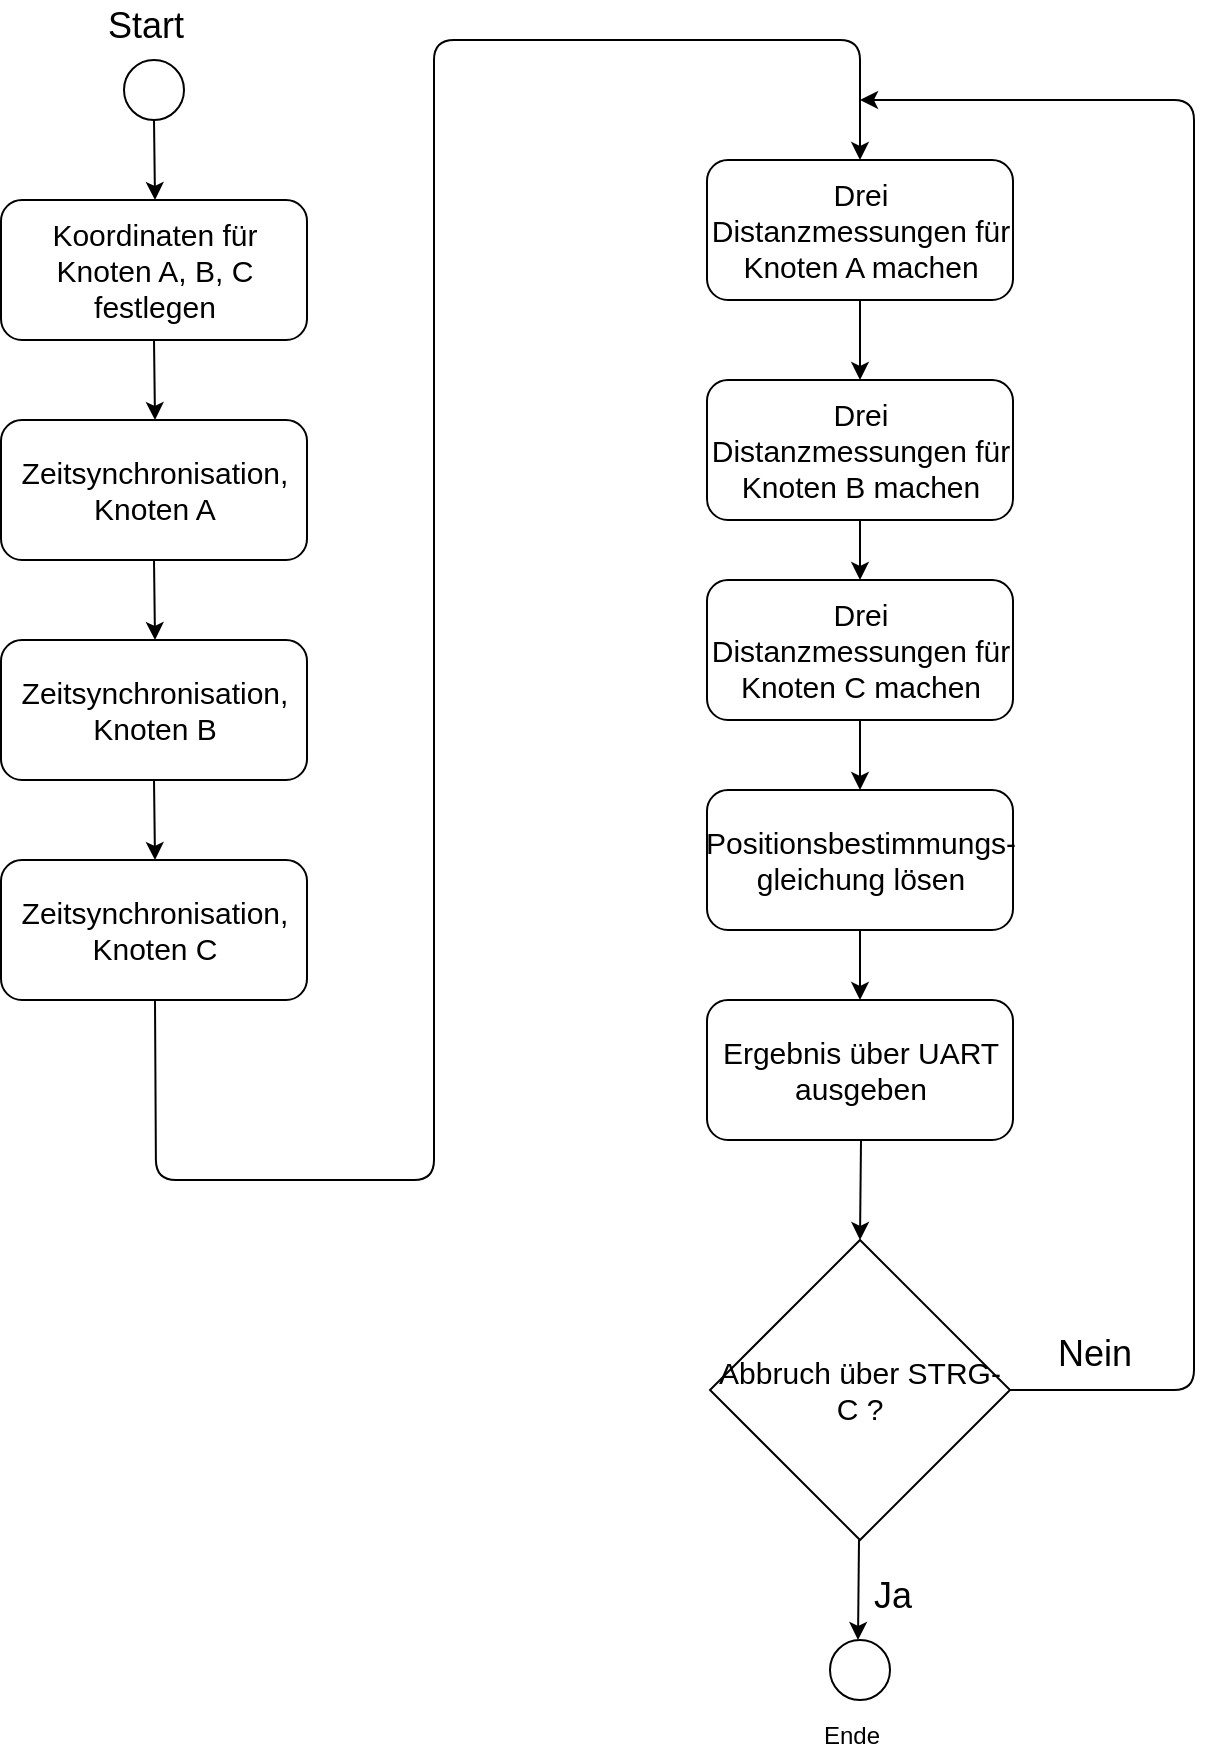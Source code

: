 <mxfile version="11.2.9" type="device" pages="1"><diagram id="byqmfn6idiw8BSmpiEM_" name="Page-1"><mxGraphModel dx="1347" dy="762" grid="1" gridSize="10" guides="1" tooltips="1" connect="1" arrows="1" fold="1" page="1" pageScale="1" pageWidth="827" pageHeight="1169" math="0" shadow="0"><root><mxCell id="0"/><mxCell id="1" parent="0"/><mxCell id="YFlKB-1P_ajkkLILd62j-1" value="" style="ellipse;whiteSpace=wrap;html=1;aspect=fixed;" vertex="1" parent="1"><mxGeometry x="195" y="60" width="30" height="30" as="geometry"/></mxCell><mxCell id="YFlKB-1P_ajkkLILd62j-2" value="&lt;font style=&quot;font-size: 15px&quot;&gt;Zeitsynchronisation, Knoten A &lt;br&gt;&lt;/font&gt;" style="rounded=1;whiteSpace=wrap;html=1;" vertex="1" parent="1"><mxGeometry x="133.5" y="240" width="153" height="70" as="geometry"/></mxCell><mxCell id="YFlKB-1P_ajkkLILd62j-3" value="&lt;font style=&quot;font-size: 18px&quot;&gt;Start&lt;/font&gt;" style="text;html=1;resizable=0;points=[];autosize=1;align=left;verticalAlign=top;spacingTop=-4;" vertex="1" parent="1"><mxGeometry x="185" y="30" width="50" height="20" as="geometry"/></mxCell><mxCell id="YFlKB-1P_ajkkLILd62j-4" value="&lt;font style=&quot;font-size: 15px&quot;&gt;Zeitsynchronisation, Knoten B&lt;br&gt;&lt;/font&gt;" style="rounded=1;whiteSpace=wrap;html=1;" vertex="1" parent="1"><mxGeometry x="133.5" y="350" width="153" height="70" as="geometry"/></mxCell><mxCell id="YFlKB-1P_ajkkLILd62j-5" value="&lt;font style=&quot;font-size: 15px&quot;&gt;Zeitsynchronisation, Knoten C&lt;br&gt;&lt;/font&gt;" style="rounded=1;whiteSpace=wrap;html=1;" vertex="1" parent="1"><mxGeometry x="133.5" y="460" width="153" height="70" as="geometry"/></mxCell><mxCell id="YFlKB-1P_ajkkLILd62j-6" value="&lt;font style=&quot;font-size: 15px&quot;&gt;Drei Distanzmessungen für Knoten A machen&lt;/font&gt;" style="rounded=1;whiteSpace=wrap;html=1;" vertex="1" parent="1"><mxGeometry x="486.5" y="110" width="153" height="70" as="geometry"/></mxCell><mxCell id="YFlKB-1P_ajkkLILd62j-7" value="&lt;font style=&quot;font-size: 15px&quot;&gt;Drei Distanzmessungen für Knoten B machen&lt;/font&gt;" style="rounded=1;whiteSpace=wrap;html=1;" vertex="1" parent="1"><mxGeometry x="486.5" y="220" width="153" height="70" as="geometry"/></mxCell><mxCell id="YFlKB-1P_ajkkLILd62j-8" value="&lt;font style=&quot;font-size: 15px&quot;&gt;Drei Distanzmessungen für Knoten C machen&lt;/font&gt;" style="rounded=1;whiteSpace=wrap;html=1;" vertex="1" parent="1"><mxGeometry x="486.5" y="320" width="153" height="70" as="geometry"/></mxCell><mxCell id="YFlKB-1P_ajkkLILd62j-9" value="&lt;font style=&quot;font-size: 15px&quot;&gt;Positionsbestimmungs-gleichung lösen&lt;/font&gt;" style="rounded=1;whiteSpace=wrap;html=1;" vertex="1" parent="1"><mxGeometry x="486.5" y="425" width="153" height="70" as="geometry"/></mxCell><mxCell id="YFlKB-1P_ajkkLILd62j-10" value="&lt;font style=&quot;font-size: 15px&quot;&gt;Ergebnis über UART ausgeben&lt;/font&gt;" style="rounded=1;whiteSpace=wrap;html=1;" vertex="1" parent="1"><mxGeometry x="486.5" y="530" width="153" height="70" as="geometry"/></mxCell><mxCell id="YFlKB-1P_ajkkLILd62j-12" value="&lt;font style=&quot;font-size: 15px&quot;&gt;Koordinaten für Knoten A, B, C festlegen&lt;/font&gt;&lt;font style=&quot;font-size: 15px&quot;&gt;&lt;br&gt;&lt;/font&gt;" style="rounded=1;whiteSpace=wrap;html=1;" vertex="1" parent="1"><mxGeometry x="133.5" y="130" width="153" height="70" as="geometry"/></mxCell><mxCell id="YFlKB-1P_ajkkLILd62j-14" value="&lt;font style=&quot;font-size: 15px&quot;&gt;Abbruch über STRG-C ?&lt;/font&gt;" style="rhombus;whiteSpace=wrap;html=1;" vertex="1" parent="1"><mxGeometry x="488" y="650" width="150" height="150" as="geometry"/></mxCell><mxCell id="YFlKB-1P_ajkkLILd62j-21" value="" style="endArrow=classic;html=1;exitX=0.5;exitY=1;exitDx=0;exitDy=0;" edge="1" parent="1" source="YFlKB-1P_ajkkLILd62j-4"><mxGeometry width="50" height="50" relative="1" as="geometry"><mxPoint x="210" y="540" as="sourcePoint"/><mxPoint x="210.5" y="460" as="targetPoint"/><Array as="points"/></mxGeometry></mxCell><mxCell id="YFlKB-1P_ajkkLILd62j-25" value="" style="endArrow=classic;html=1;exitX=0.5;exitY=1;exitDx=0;exitDy=0;" edge="1" parent="1"><mxGeometry width="50" height="50" relative="1" as="geometry"><mxPoint x="210" y="90" as="sourcePoint"/><mxPoint x="210.5" y="130" as="targetPoint"/><Array as="points"/></mxGeometry></mxCell><mxCell id="YFlKB-1P_ajkkLILd62j-29" value="" style="endArrow=classic;html=1;exitX=0.5;exitY=1;exitDx=0;exitDy=0;" edge="1" parent="1" source="YFlKB-1P_ajkkLILd62j-12"><mxGeometry width="50" height="50" relative="1" as="geometry"><mxPoint x="240" y="200" as="sourcePoint"/><mxPoint x="210.5" y="240" as="targetPoint"/><Array as="points"/></mxGeometry></mxCell><mxCell id="YFlKB-1P_ajkkLILd62j-30" value="" style="endArrow=classic;html=1;exitX=0.5;exitY=1;exitDx=0;exitDy=0;" edge="1" parent="1" source="YFlKB-1P_ajkkLILd62j-2"><mxGeometry width="50" height="50" relative="1" as="geometry"><mxPoint x="226.5" y="320" as="sourcePoint"/><mxPoint x="210.5" y="350" as="targetPoint"/><Array as="points"/></mxGeometry></mxCell><mxCell id="YFlKB-1P_ajkkLILd62j-31" value="" style="endArrow=classic;html=1;exitX=0.5;exitY=1;exitDx=0;exitDy=0;entryX=0.5;entryY=0;entryDx=0;entryDy=0;" edge="1" parent="1" source="YFlKB-1P_ajkkLILd62j-6" target="YFlKB-1P_ajkkLILd62j-7"><mxGeometry width="50" height="50" relative="1" as="geometry"><mxPoint x="550" y="180" as="sourcePoint"/><mxPoint x="700" y="200" as="targetPoint"/><Array as="points"/></mxGeometry></mxCell><mxCell id="YFlKB-1P_ajkkLILd62j-33" value="" style="endArrow=classic;html=1;exitX=0.5;exitY=1;exitDx=0;exitDy=0;exitPerimeter=0;entryX=0.5;entryY=0;entryDx=0;entryDy=0;" edge="1" parent="1" source="YFlKB-1P_ajkkLILd62j-7" target="YFlKB-1P_ajkkLILd62j-8"><mxGeometry width="50" height="50" relative="1" as="geometry"><mxPoint x="563" y="280" as="sourcePoint"/><mxPoint x="533.5" y="320" as="targetPoint"/><Array as="points"/></mxGeometry></mxCell><mxCell id="YFlKB-1P_ajkkLILd62j-34" value="" style="endArrow=classic;html=1;exitX=0.5;exitY=1;exitDx=0;exitDy=0;entryX=0.5;entryY=0;entryDx=0;entryDy=0;" edge="1" parent="1" source="YFlKB-1P_ajkkLILd62j-8" target="YFlKB-1P_ajkkLILd62j-9"><mxGeometry width="50" height="50" relative="1" as="geometry"><mxPoint x="569.5" y="395" as="sourcePoint"/><mxPoint x="530" y="455" as="targetPoint"/><Array as="points"/></mxGeometry></mxCell><mxCell id="YFlKB-1P_ajkkLILd62j-35" value="" style="endArrow=classic;html=1;exitX=0.5;exitY=1;exitDx=0;exitDy=0;entryX=0.5;entryY=0;entryDx=0;entryDy=0;" edge="1" parent="1" source="YFlKB-1P_ajkkLILd62j-9" target="YFlKB-1P_ajkkLILd62j-10"><mxGeometry width="50" height="50" relative="1" as="geometry"><mxPoint x="721" y="470" as="sourcePoint"/><mxPoint x="720.5" y="540" as="targetPoint"/><Array as="points"/></mxGeometry></mxCell><mxCell id="YFlKB-1P_ajkkLILd62j-36" value="" style="endArrow=classic;html=1;" edge="1" parent="1"><mxGeometry width="50" height="50" relative="1" as="geometry"><mxPoint x="563.5" y="600" as="sourcePoint"/><mxPoint x="563" y="650" as="targetPoint"/><Array as="points"/></mxGeometry></mxCell><mxCell id="YFlKB-1P_ajkkLILd62j-37" value="" style="ellipse;whiteSpace=wrap;html=1;aspect=fixed;" vertex="1" parent="1"><mxGeometry x="548" y="850" width="30" height="30" as="geometry"/></mxCell><mxCell id="YFlKB-1P_ajkkLILd62j-38" value="Ende" style="text;html=1;resizable=0;points=[];autosize=1;align=left;verticalAlign=top;spacingTop=-4;" vertex="1" parent="1"><mxGeometry x="543" y="888" width="40" height="20" as="geometry"/></mxCell><mxCell id="YFlKB-1P_ajkkLILd62j-39" value="" style="endArrow=classic;html=1;" edge="1" parent="1"><mxGeometry width="50" height="50" relative="1" as="geometry"><mxPoint x="562.5" y="800" as="sourcePoint"/><mxPoint x="562" y="850" as="targetPoint"/><Array as="points"/></mxGeometry></mxCell><mxCell id="YFlKB-1P_ajkkLILd62j-40" value="" style="endArrow=classic;html=1;exitX=1;exitY=0.5;exitDx=0;exitDy=0;" edge="1" parent="1" source="YFlKB-1P_ajkkLILd62j-14"><mxGeometry width="50" height="50" relative="1" as="geometry"><mxPoint x="420.5" y="730" as="sourcePoint"/><mxPoint x="563" y="80" as="targetPoint"/><Array as="points"><mxPoint x="730" y="725"/><mxPoint x="730" y="80"/></Array></mxGeometry></mxCell><mxCell id="YFlKB-1P_ajkkLILd62j-41" value="" style="endArrow=classic;html=1;entryX=0.5;entryY=0;entryDx=0;entryDy=0;" edge="1" parent="1" target="YFlKB-1P_ajkkLILd62j-6"><mxGeometry width="50" height="50" relative="1" as="geometry"><mxPoint x="210.5" y="530" as="sourcePoint"/><mxPoint x="210" y="600" as="targetPoint"/><Array as="points"><mxPoint x="211" y="620"/><mxPoint x="350" y="620"/><mxPoint x="350" y="50"/><mxPoint x="563" y="50"/></Array></mxGeometry></mxCell><mxCell id="YFlKB-1P_ajkkLILd62j-42" value="&lt;font style=&quot;font-size: 18px&quot;&gt;Nein&lt;/font&gt;" style="text;html=1;resizable=0;points=[];autosize=1;align=left;verticalAlign=top;spacingTop=-4;" vertex="1" parent="1"><mxGeometry x="660" y="694" width="50" height="20" as="geometry"/></mxCell><mxCell id="YFlKB-1P_ajkkLILd62j-43" value="&lt;font style=&quot;font-size: 18px&quot;&gt;Ja&lt;/font&gt;" style="text;html=1;resizable=0;points=[];autosize=1;align=left;verticalAlign=top;spacingTop=-4;" vertex="1" parent="1"><mxGeometry x="568" y="815" width="30" height="20" as="geometry"/></mxCell></root></mxGraphModel></diagram></mxfile>
